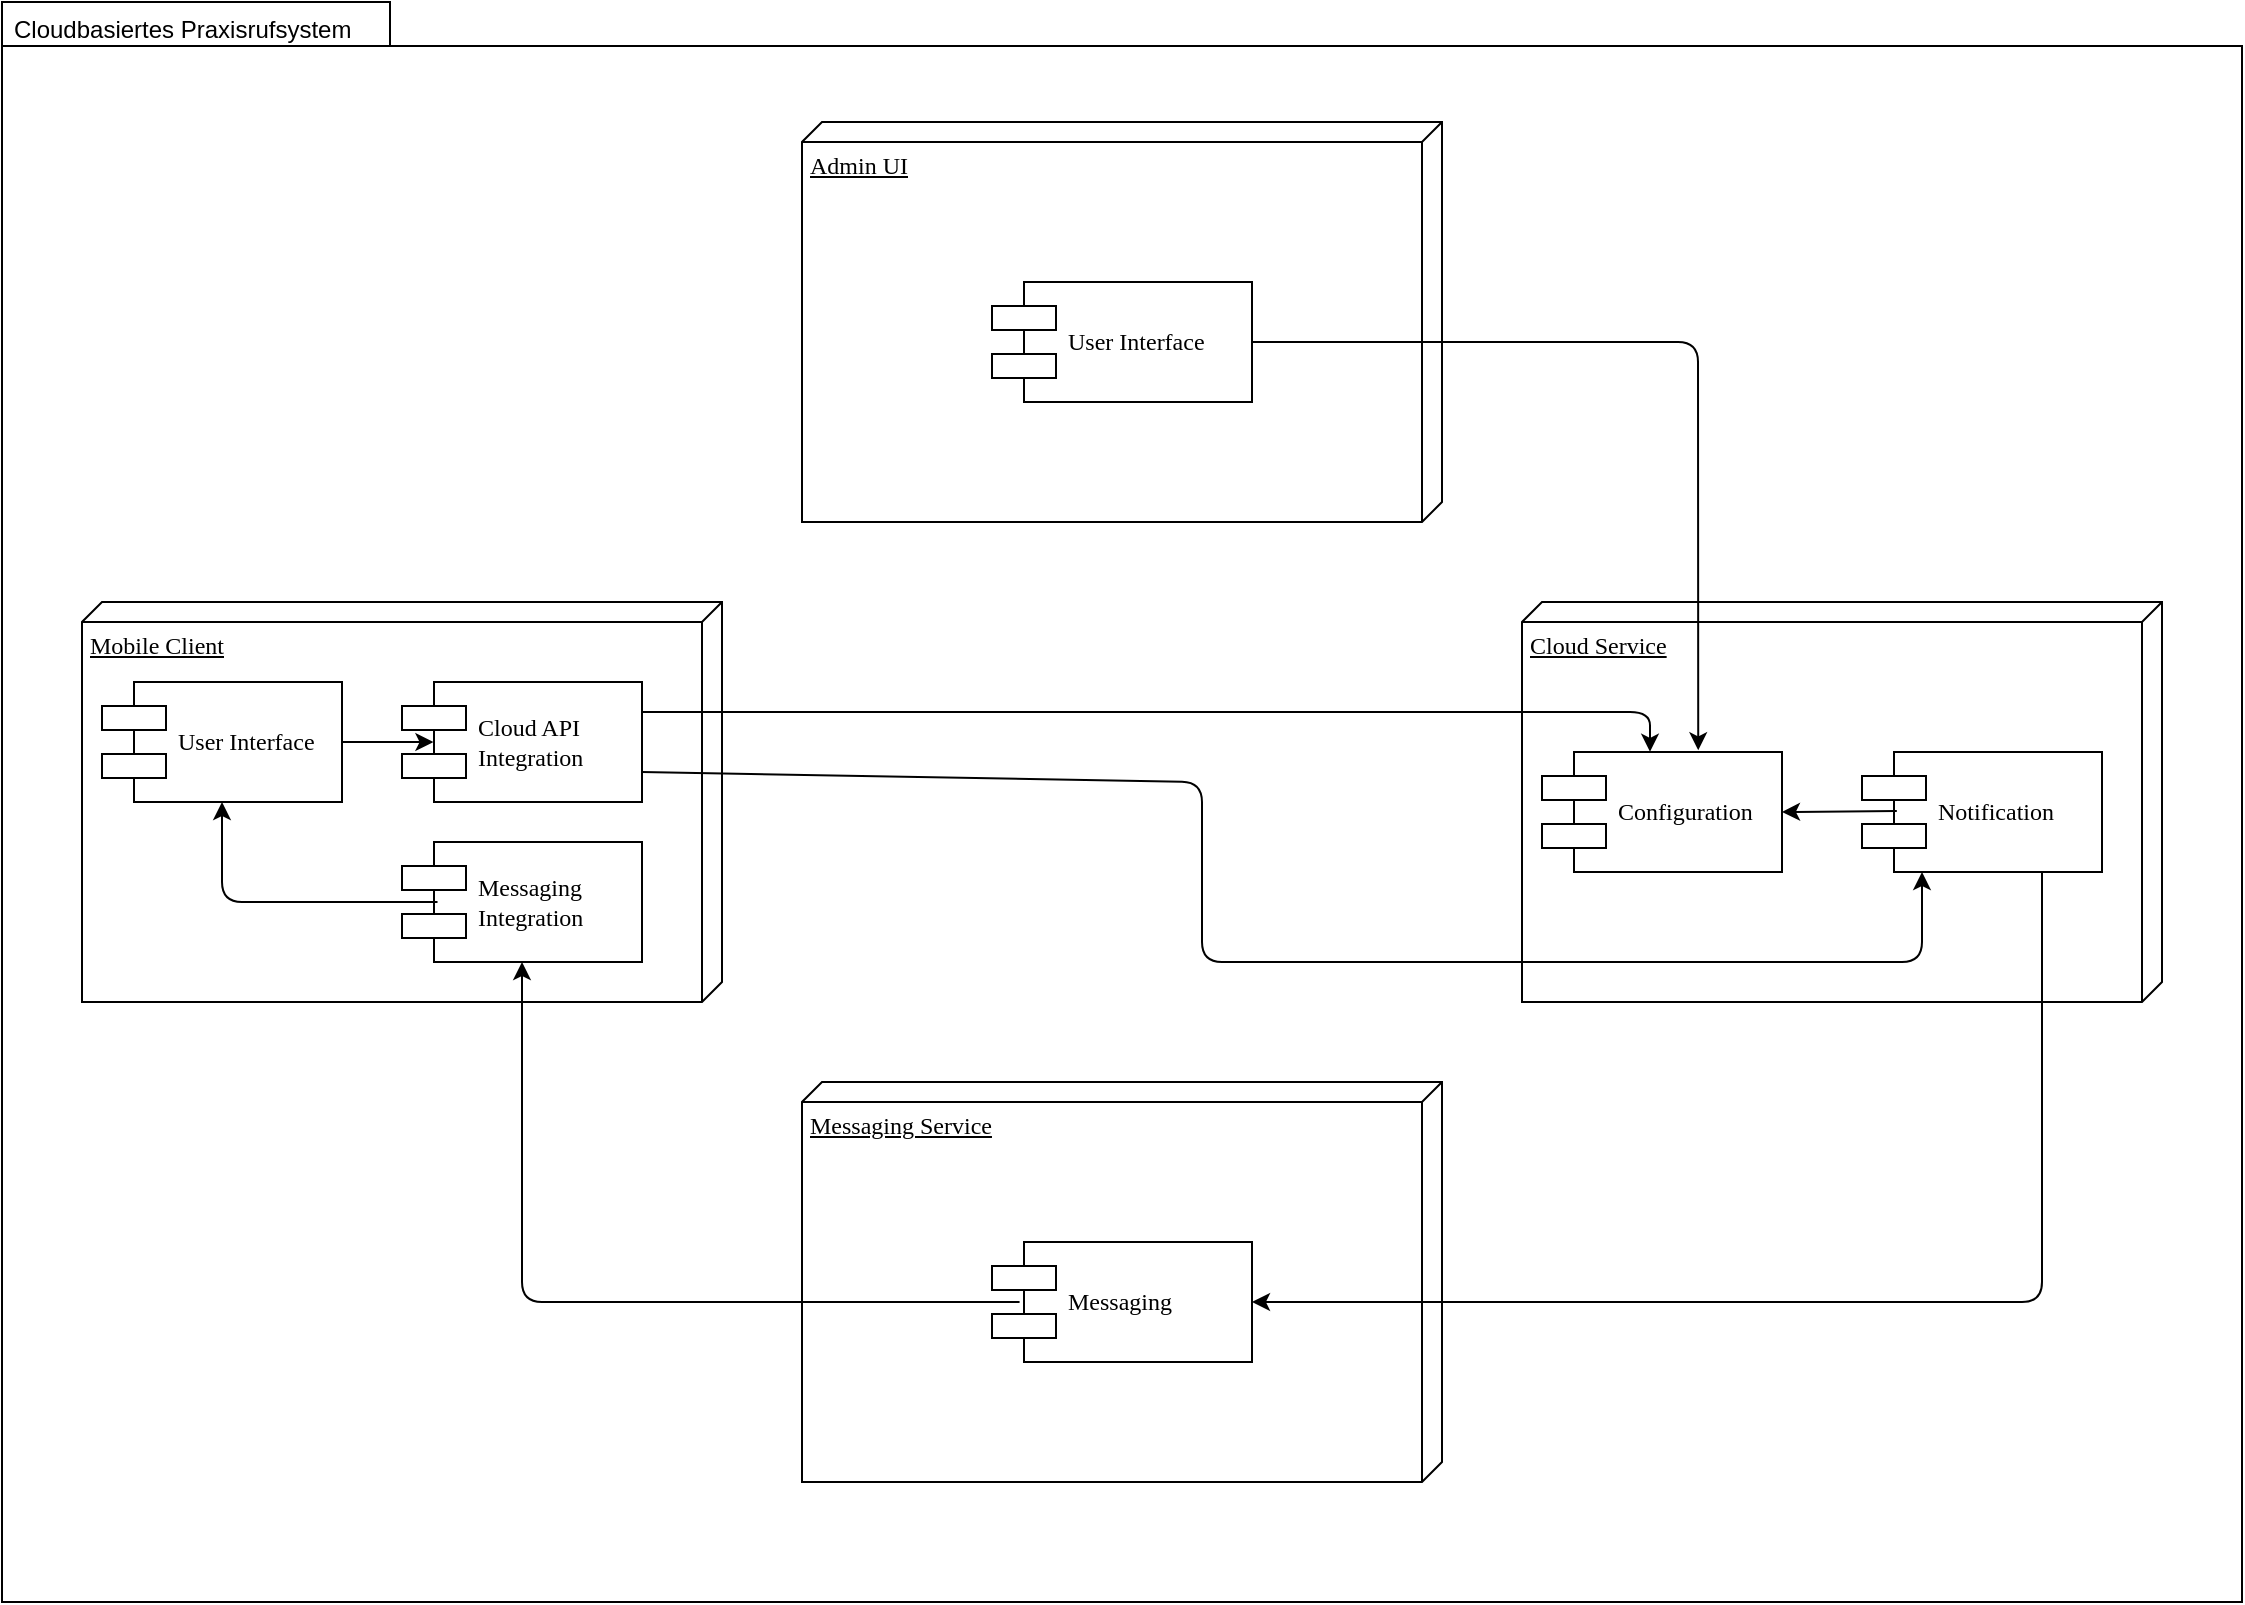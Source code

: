 <mxfile version="14.8.6" type="device"><diagram name="Page-1" id="5f0bae14-7c28-e335-631c-24af17079c00"><mxGraphModel dx="2265" dy="1281" grid="1" gridSize="10" guides="1" tooltips="1" connect="1" arrows="1" fold="1" page="1" pageScale="1" pageWidth="1100" pageHeight="850" background="none" math="0" shadow="0"><root><mxCell id="0"/><mxCell id="1" parent="0"/><mxCell id="DRhnY23yVzabvWs_i0V9-1" value="" style="shape=folder;fontStyle=1;spacingTop=10;tabWidth=194;tabHeight=22;tabPosition=left;html=1;rounded=0;shadow=0;comic=0;labelBackgroundColor=none;strokeWidth=1;fillColor=none;fontFamily=Verdana;fontSize=10;align=center;" vertex="1" parent="1"><mxGeometry x="80" y="20" width="1120" height="800" as="geometry"/></mxCell><mxCell id="39150e848f15840c-1" value="Mobile Client" style="verticalAlign=top;align=left;spacingTop=8;spacingLeft=2;spacingRight=12;shape=cube;size=10;direction=south;fontStyle=4;html=1;rounded=0;shadow=0;comic=0;labelBackgroundColor=none;strokeWidth=1;fontFamily=Verdana;fontSize=12" parent="1" vertex="1"><mxGeometry x="120" y="320" width="320" height="200" as="geometry"/></mxCell><mxCell id="39150e848f15840c-2" value="Cloud Service" style="verticalAlign=top;align=left;spacingTop=8;spacingLeft=2;spacingRight=12;shape=cube;size=10;direction=south;fontStyle=4;html=1;rounded=0;shadow=0;comic=0;labelBackgroundColor=none;strokeWidth=1;fontFamily=Verdana;fontSize=12" parent="1" vertex="1"><mxGeometry x="840" y="320" width="320" height="200" as="geometry"/></mxCell><mxCell id="39150e848f15840c-5" value="Messaging &lt;br&gt;Integration" style="shape=component;align=left;spacingLeft=36;rounded=0;shadow=0;comic=0;labelBackgroundColor=none;strokeWidth=1;fontFamily=Verdana;fontSize=12;html=1;" parent="1" vertex="1"><mxGeometry x="280" y="440" width="120" height="60" as="geometry"/></mxCell><mxCell id="DRhnY23yVzabvWs_i0V9-2" value="Cloudbasiertes Praxisrufsystem" style="text;strokeColor=none;fillColor=none;align=left;verticalAlign=top;spacingLeft=4;spacingRight=4;overflow=hidden;rotatable=0;points=[[0,0.5],[1,0.5]];portConstraint=eastwest;" vertex="1" parent="1"><mxGeometry x="80" y="20" width="180" height="26" as="geometry"/></mxCell><mxCell id="DRhnY23yVzabvWs_i0V9-3" value="Admin UI" style="verticalAlign=top;align=left;spacingTop=8;spacingLeft=2;spacingRight=12;shape=cube;size=10;direction=south;fontStyle=4;html=1;rounded=0;shadow=0;comic=0;labelBackgroundColor=none;strokeWidth=1;fontFamily=Verdana;fontSize=12" vertex="1" parent="1"><mxGeometry x="480" y="80" width="320" height="200" as="geometry"/></mxCell><mxCell id="DRhnY23yVzabvWs_i0V9-4" value="Messaging Service" style="verticalAlign=top;align=left;spacingTop=8;spacingLeft=2;spacingRight=12;shape=cube;size=10;direction=south;fontStyle=4;html=1;rounded=0;shadow=0;comic=0;labelBackgroundColor=none;strokeWidth=1;fontFamily=Verdana;fontSize=12" vertex="1" parent="1"><mxGeometry x="480" y="560" width="320" height="200" as="geometry"/></mxCell><mxCell id="DRhnY23yVzabvWs_i0V9-5" value="Configuration" style="shape=component;align=left;spacingLeft=36;rounded=0;shadow=0;comic=0;labelBackgroundColor=none;strokeWidth=1;fontFamily=Verdana;fontSize=12;html=1;" vertex="1" parent="1"><mxGeometry x="850" y="395" width="120" height="60" as="geometry"/></mxCell><mxCell id="DRhnY23yVzabvWs_i0V9-6" value="Notification" style="shape=component;align=left;spacingLeft=36;rounded=0;shadow=0;comic=0;labelBackgroundColor=none;strokeWidth=1;fontFamily=Verdana;fontSize=12;html=1;" vertex="1" parent="1"><mxGeometry x="1010" y="395" width="120" height="60" as="geometry"/></mxCell><mxCell id="DRhnY23yVzabvWs_i0V9-7" value="User Interface" style="shape=component;align=left;spacingLeft=36;rounded=0;shadow=0;comic=0;labelBackgroundColor=none;strokeWidth=1;fontFamily=Verdana;fontSize=12;html=1;" vertex="1" parent="1"><mxGeometry x="575" y="160" width="130" height="60" as="geometry"/></mxCell><mxCell id="DRhnY23yVzabvWs_i0V9-8" value="Messaging&amp;nbsp;" style="shape=component;align=left;spacingLeft=36;rounded=0;shadow=0;comic=0;labelBackgroundColor=none;strokeWidth=1;fontFamily=Verdana;fontSize=12;html=1;" vertex="1" parent="1"><mxGeometry x="575" y="640" width="130" height="60" as="geometry"/></mxCell><mxCell id="DRhnY23yVzabvWs_i0V9-9" value="Cloud API&lt;br&gt;Integration" style="shape=component;align=left;spacingLeft=36;rounded=0;shadow=0;comic=0;labelBackgroundColor=none;strokeWidth=1;fontFamily=Verdana;fontSize=12;html=1;" vertex="1" parent="1"><mxGeometry x="280" y="360" width="120" height="60" as="geometry"/></mxCell><mxCell id="DRhnY23yVzabvWs_i0V9-10" value="User Interface" style="shape=component;align=left;spacingLeft=36;rounded=0;shadow=0;comic=0;labelBackgroundColor=none;strokeWidth=1;fontFamily=Verdana;fontSize=12;html=1;" vertex="1" parent="1"><mxGeometry x="130" y="360" width="120" height="60" as="geometry"/></mxCell><mxCell id="DRhnY23yVzabvWs_i0V9-12" value="" style="endArrow=classic;html=1;exitX=0.75;exitY=1;exitDx=0;exitDy=0;entryX=1;entryY=0.5;entryDx=0;entryDy=0;" edge="1" parent="1" source="DRhnY23yVzabvWs_i0V9-6" target="DRhnY23yVzabvWs_i0V9-8"><mxGeometry width="50" height="50" relative="1" as="geometry"><mxPoint x="970" y="650" as="sourcePoint"/><mxPoint x="1020" y="600" as="targetPoint"/><Array as="points"><mxPoint x="1100" y="670"/></Array></mxGeometry></mxCell><mxCell id="DRhnY23yVzabvWs_i0V9-13" value="" style="endArrow=classic;html=1;entryX=0.5;entryY=1;entryDx=0;entryDy=0;exitX=0.106;exitY=0.501;exitDx=0;exitDy=0;exitPerimeter=0;" edge="1" parent="1" source="DRhnY23yVzabvWs_i0V9-8" target="39150e848f15840c-5"><mxGeometry width="50" height="50" relative="1" as="geometry"><mxPoint x="220" y="720" as="sourcePoint"/><mxPoint x="270" y="670" as="targetPoint"/><Array as="points"><mxPoint x="340" y="670"/></Array></mxGeometry></mxCell><mxCell id="DRhnY23yVzabvWs_i0V9-14" value="" style="endArrow=classic;html=1;exitX=1;exitY=0.5;exitDx=0;exitDy=0;entryX=0.651;entryY=-0.014;entryDx=0;entryDy=0;entryPerimeter=0;" edge="1" parent="1" source="DRhnY23yVzabvWs_i0V9-7" target="DRhnY23yVzabvWs_i0V9-5"><mxGeometry width="50" height="50" relative="1" as="geometry"><mxPoint x="660" y="510" as="sourcePoint"/><mxPoint x="710" y="460" as="targetPoint"/><Array as="points"><mxPoint x="928" y="190"/></Array></mxGeometry></mxCell><mxCell id="DRhnY23yVzabvWs_i0V9-16" value="" style="endArrow=classic;html=1;exitX=1;exitY=0.25;exitDx=0;exitDy=0;entryX=0.45;entryY=-0.002;entryDx=0;entryDy=0;entryPerimeter=0;" edge="1" parent="1" source="DRhnY23yVzabvWs_i0V9-9" target="DRhnY23yVzabvWs_i0V9-5"><mxGeometry width="50" height="50" relative="1" as="geometry"><mxPoint x="500" y="410" as="sourcePoint"/><mxPoint x="550" y="360" as="targetPoint"/><Array as="points"><mxPoint x="904" y="375"/></Array></mxGeometry></mxCell><mxCell id="DRhnY23yVzabvWs_i0V9-17" value="" style="endArrow=classic;html=1;exitX=1;exitY=0.75;exitDx=0;exitDy=0;entryX=0.25;entryY=1;entryDx=0;entryDy=0;" edge="1" parent="1" source="DRhnY23yVzabvWs_i0V9-9" target="DRhnY23yVzabvWs_i0V9-6"><mxGeometry width="50" height="50" relative="1" as="geometry"><mxPoint x="660" y="510" as="sourcePoint"/><mxPoint x="710" y="460" as="targetPoint"/><Array as="points"><mxPoint x="680" y="410"/><mxPoint x="680" y="500"/><mxPoint x="1040" y="500"/></Array></mxGeometry></mxCell><mxCell id="DRhnY23yVzabvWs_i0V9-20" value="" style="endArrow=classic;html=1;entryX=1;entryY=0.5;entryDx=0;entryDy=0;exitX=0.145;exitY=0.492;exitDx=0;exitDy=0;exitPerimeter=0;" edge="1" parent="1" source="DRhnY23yVzabvWs_i0V9-6" target="DRhnY23yVzabvWs_i0V9-5"><mxGeometry width="50" height="50" relative="1" as="geometry"><mxPoint x="1010" y="425" as="sourcePoint"/><mxPoint x="990" y="415" as="targetPoint"/></mxGeometry></mxCell><mxCell id="DRhnY23yVzabvWs_i0V9-21" value="" style="endArrow=classic;html=1;entryX=0.5;entryY=1;entryDx=0;entryDy=0;exitX=0.148;exitY=0.501;exitDx=0;exitDy=0;exitPerimeter=0;" edge="1" parent="1" source="39150e848f15840c-5" target="DRhnY23yVzabvWs_i0V9-10"><mxGeometry width="50" height="50" relative="1" as="geometry"><mxPoint x="300" y="440" as="sourcePoint"/><mxPoint x="260" y="430" as="targetPoint"/><Array as="points"><mxPoint x="190" y="470"/></Array></mxGeometry></mxCell><mxCell id="DRhnY23yVzabvWs_i0V9-22" value="" style="endArrow=classic;html=1;entryX=0.131;entryY=0.501;entryDx=0;entryDy=0;entryPerimeter=0;exitX=1;exitY=0.5;exitDx=0;exitDy=0;" edge="1" parent="1" source="DRhnY23yVzabvWs_i0V9-10" target="DRhnY23yVzabvWs_i0V9-9"><mxGeometry width="50" height="50" relative="1" as="geometry"><mxPoint x="-20" y="450" as="sourcePoint"/><mxPoint x="-60" y="440" as="targetPoint"/></mxGeometry></mxCell></root></mxGraphModel></diagram></mxfile>